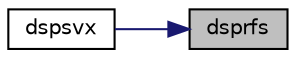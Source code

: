 digraph "dsprfs"
{
 // LATEX_PDF_SIZE
  edge [fontname="Helvetica",fontsize="10",labelfontname="Helvetica",labelfontsize="10"];
  node [fontname="Helvetica",fontsize="10",shape=record];
  rankdir="RL";
  Node1 [label="dsprfs",height=0.2,width=0.4,color="black", fillcolor="grey75", style="filled", fontcolor="black",tooltip="DSPRFS"];
  Node1 -> Node2 [dir="back",color="midnightblue",fontsize="10",style="solid",fontname="Helvetica"];
  Node2 [label="dspsvx",height=0.2,width=0.4,color="black", fillcolor="white", style="filled",URL="$dspsvx_8f.html#a473c658a3c42a0ec3f3a9691f01fa192",tooltip="DSPSVX computes the solution to system of linear equations A * X = B for OTHER matrices"];
}
